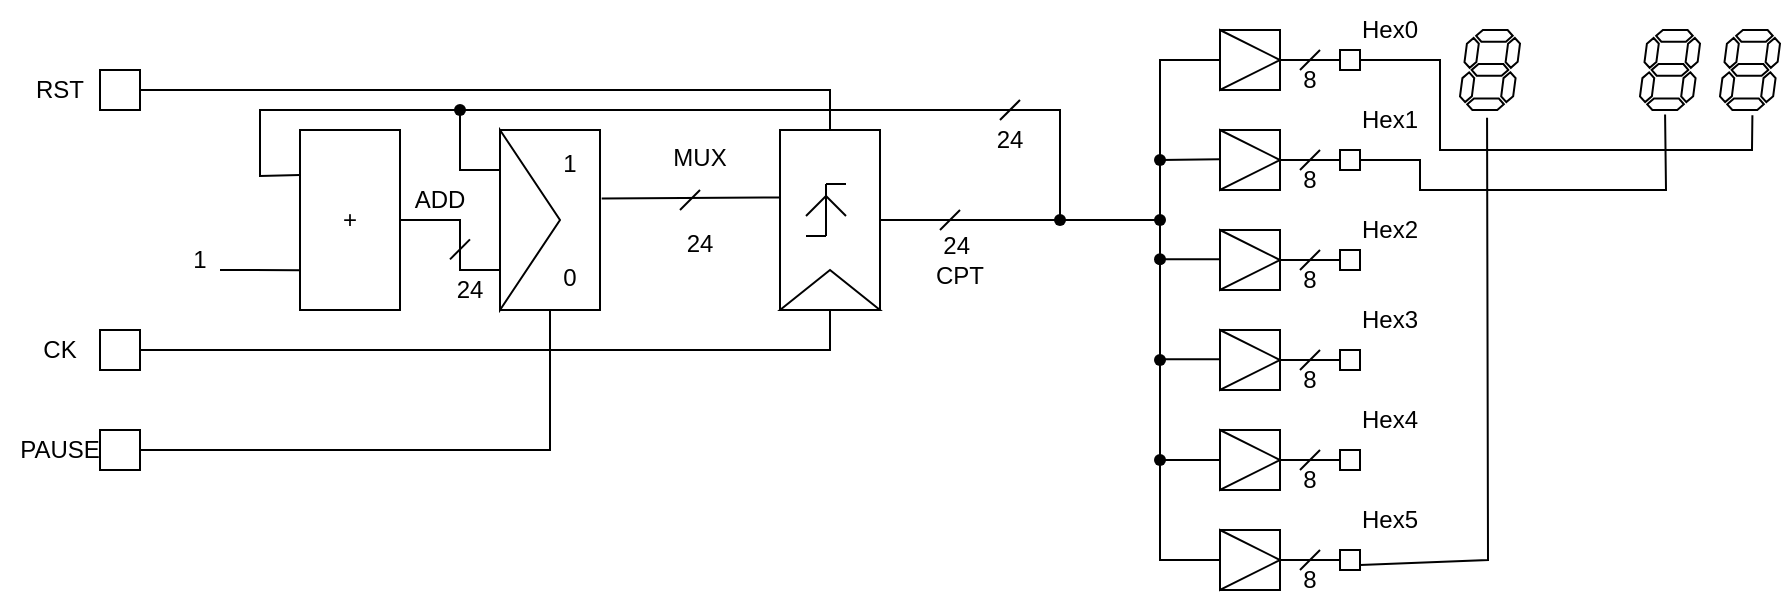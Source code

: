 <mxfile version="28.2.5">
  <diagram name="Page-1" id="fhGC_17fjJqWT-ERIkqv">
    <mxGraphModel dx="1421" dy="469" grid="1" gridSize="10" guides="1" tooltips="1" connect="1" arrows="1" fold="1" page="1" pageScale="1" pageWidth="827" pageHeight="1169" math="0" shadow="0">
      <root>
        <mxCell id="0" />
        <mxCell id="1" parent="0" />
        <mxCell id="gBi_saGejd_bIvLe54uf-1" value="+" style="rounded=0;whiteSpace=wrap;html=1;" vertex="1" parent="1">
          <mxGeometry x="80" y="90" width="50" height="90" as="geometry" />
        </mxCell>
        <mxCell id="gBi_saGejd_bIvLe54uf-3" value="" style="group;rotation=-90;" vertex="1" connectable="0" parent="1">
          <mxGeometry x="300" y="130" width="90" height="70" as="geometry" />
        </mxCell>
        <mxCell id="gBi_saGejd_bIvLe54uf-4" value="" style="rounded=0;whiteSpace=wrap;html=1;rotation=-90;" vertex="1" parent="gBi_saGejd_bIvLe54uf-3">
          <mxGeometry y="-20" width="90" height="50" as="geometry" />
        </mxCell>
        <mxCell id="gBi_saGejd_bIvLe54uf-5" value="" style="group;rotation=-90;" vertex="1" connectable="0" parent="gBi_saGejd_bIvLe54uf-3">
          <mxGeometry x="30" y="-10" width="26" height="20" as="geometry" />
        </mxCell>
        <mxCell id="gBi_saGejd_bIvLe54uf-6" value="" style="endArrow=none;html=1;rounded=0;" edge="1" parent="gBi_saGejd_bIvLe54uf-5">
          <mxGeometry width="50" height="50" relative="1" as="geometry">
            <mxPoint x="13" y="23" as="sourcePoint" />
            <mxPoint x="13" y="-3" as="targetPoint" />
          </mxGeometry>
        </mxCell>
        <mxCell id="gBi_saGejd_bIvLe54uf-7" value="" style="endArrow=none;html=1;rounded=0;" edge="1" parent="gBi_saGejd_bIvLe54uf-5">
          <mxGeometry width="50" height="50" relative="1" as="geometry">
            <mxPoint x="13" y="23" as="sourcePoint" />
            <mxPoint x="3" y="23" as="targetPoint" />
          </mxGeometry>
        </mxCell>
        <mxCell id="gBi_saGejd_bIvLe54uf-8" value="" style="endArrow=none;html=1;rounded=0;" edge="1" parent="gBi_saGejd_bIvLe54uf-5">
          <mxGeometry width="50" height="50" relative="1" as="geometry">
            <mxPoint x="23" y="-3" as="sourcePoint" />
            <mxPoint x="13" y="-3" as="targetPoint" />
          </mxGeometry>
        </mxCell>
        <mxCell id="gBi_saGejd_bIvLe54uf-9" value="" style="endArrow=none;html=1;rounded=0;" edge="1" parent="gBi_saGejd_bIvLe54uf-5">
          <mxGeometry width="50" height="50" relative="1" as="geometry">
            <mxPoint x="13" y="3" as="sourcePoint" />
            <mxPoint x="3" y="13" as="targetPoint" />
            <Array as="points">
              <mxPoint x="13" y="3" />
            </Array>
          </mxGeometry>
        </mxCell>
        <mxCell id="gBi_saGejd_bIvLe54uf-10" value="" style="endArrow=none;html=1;rounded=0;" edge="1" parent="gBi_saGejd_bIvLe54uf-5">
          <mxGeometry width="50" height="50" relative="1" as="geometry">
            <mxPoint x="13" y="3" as="sourcePoint" />
            <mxPoint x="23" y="13" as="targetPoint" />
          </mxGeometry>
        </mxCell>
        <mxCell id="gBi_saGejd_bIvLe54uf-11" value="" style="triangle;whiteSpace=wrap;html=1;rotation=-90;" vertex="1" parent="gBi_saGejd_bIvLe54uf-3">
          <mxGeometry x="35" y="15" width="20" height="50" as="geometry" />
        </mxCell>
        <mxCell id="gBi_saGejd_bIvLe54uf-14" value="" style="endArrow=none;html=1;rounded=0;entryX=0.004;entryY=0.779;entryDx=0;entryDy=0;entryPerimeter=0;" edge="1" parent="1" target="gBi_saGejd_bIvLe54uf-1">
          <mxGeometry width="50" height="50" relative="1" as="geometry">
            <mxPoint x="40" y="160" as="sourcePoint" />
            <mxPoint x="50" y="210" as="targetPoint" />
          </mxGeometry>
        </mxCell>
        <mxCell id="gBi_saGejd_bIvLe54uf-15" value="" style="verticalLabelPosition=bottom;shadow=0;dashed=0;align=center;html=1;verticalAlign=top;shape=mxgraph.electrical.opto_electronics.7_segment_display;pointerEvents=1;" vertex="1" parent="1">
          <mxGeometry x="660" y="40" width="30" height="40" as="geometry" />
        </mxCell>
        <mxCell id="gBi_saGejd_bIvLe54uf-16" value="" style="verticalLabelPosition=bottom;shadow=0;dashed=0;align=center;html=1;verticalAlign=top;shape=mxgraph.electrical.opto_electronics.7_segment_display;pointerEvents=1;" vertex="1" parent="1">
          <mxGeometry x="750" y="40" width="30" height="40" as="geometry" />
        </mxCell>
        <mxCell id="gBi_saGejd_bIvLe54uf-17" value="" style="verticalLabelPosition=bottom;shadow=0;dashed=0;align=center;html=1;verticalAlign=top;shape=mxgraph.electrical.opto_electronics.7_segment_display;pointerEvents=1;" vertex="1" parent="1">
          <mxGeometry x="790" y="40" width="30" height="40" as="geometry" />
        </mxCell>
        <mxCell id="gBi_saGejd_bIvLe54uf-18" value="1" style="text;html=1;align=center;verticalAlign=middle;whiteSpace=wrap;rounded=0;" vertex="1" parent="1">
          <mxGeometry x="20" y="140" width="20" height="30" as="geometry" />
        </mxCell>
        <mxCell id="gBi_saGejd_bIvLe54uf-19" value="" style="endArrow=none;html=1;rounded=0;entryX=0;entryY=0.5;entryDx=0;entryDy=0;exitX=1;exitY=0.5;exitDx=0;exitDy=0;" edge="1" parent="1" source="gBi_saGejd_bIvLe54uf-20" target="gBi_saGejd_bIvLe54uf-11">
          <mxGeometry width="50" height="50" relative="1" as="geometry">
            <mxPoint x="100" y="200" as="sourcePoint" />
            <mxPoint x="150" y="240" as="targetPoint" />
            <Array as="points">
              <mxPoint x="210" y="200" />
              <mxPoint x="345" y="200" />
            </Array>
          </mxGeometry>
        </mxCell>
        <mxCell id="gBi_saGejd_bIvLe54uf-20" value="" style="rounded=0;whiteSpace=wrap;html=1;" vertex="1" parent="1">
          <mxGeometry x="-20" y="190" width="20" height="20" as="geometry" />
        </mxCell>
        <mxCell id="gBi_saGejd_bIvLe54uf-21" value="" style="rounded=0;whiteSpace=wrap;html=1;" vertex="1" parent="1">
          <mxGeometry x="-20" y="60" width="20" height="20" as="geometry" />
        </mxCell>
        <mxCell id="gBi_saGejd_bIvLe54uf-22" value="" style="endArrow=none;html=1;rounded=0;entryX=1;entryY=0.5;entryDx=0;entryDy=0;exitX=1;exitY=0.5;exitDx=0;exitDy=0;" edge="1" parent="1" source="gBi_saGejd_bIvLe54uf-21" target="gBi_saGejd_bIvLe54uf-4">
          <mxGeometry width="50" height="50" relative="1" as="geometry">
            <mxPoint x="210" y="340" as="sourcePoint" />
            <mxPoint x="260" y="290" as="targetPoint" />
            <Array as="points">
              <mxPoint x="345" y="70" />
            </Array>
          </mxGeometry>
        </mxCell>
        <mxCell id="gBi_saGejd_bIvLe54uf-24" value="" style="endArrow=none;html=1;rounded=0;" edge="1" parent="1">
          <mxGeometry width="50" height="50" relative="1" as="geometry">
            <mxPoint x="155" y="154.67" as="sourcePoint" />
            <mxPoint x="165" y="144.67" as="targetPoint" />
          </mxGeometry>
        </mxCell>
        <mxCell id="gBi_saGejd_bIvLe54uf-26" value="" style="endArrow=none;html=1;rounded=0;exitX=0.5;exitY=1;exitDx=0;exitDy=0;" edge="1" parent="1" source="gBi_saGejd_bIvLe54uf-4" target="gBi_saGejd_bIvLe54uf-48">
          <mxGeometry width="50" height="50" relative="1" as="geometry">
            <mxPoint x="570" y="240" as="sourcePoint" />
            <mxPoint x="510" y="135" as="targetPoint" />
          </mxGeometry>
        </mxCell>
        <mxCell id="gBi_saGejd_bIvLe54uf-29" value="" style="endArrow=none;html=1;rounded=0;" edge="1" parent="1">
          <mxGeometry width="50" height="50" relative="1" as="geometry">
            <mxPoint x="400" y="140" as="sourcePoint" />
            <mxPoint x="410" y="130" as="targetPoint" />
          </mxGeometry>
        </mxCell>
        <mxCell id="gBi_saGejd_bIvLe54uf-31" value="24&amp;nbsp;&lt;div&gt;CPT&lt;/div&gt;" style="text;html=1;align=center;verticalAlign=middle;whiteSpace=wrap;rounded=0;" vertex="1" parent="1">
          <mxGeometry x="380" y="140" width="60" height="30" as="geometry" />
        </mxCell>
        <mxCell id="gBi_saGejd_bIvLe54uf-32" value="" style="rounded=0;whiteSpace=wrap;html=1;" vertex="1" parent="1">
          <mxGeometry x="540" y="40" width="30" height="30" as="geometry" />
        </mxCell>
        <mxCell id="gBi_saGejd_bIvLe54uf-33" value="" style="triangle;whiteSpace=wrap;html=1;" vertex="1" parent="1">
          <mxGeometry x="540" y="40" width="30" height="30" as="geometry" />
        </mxCell>
        <mxCell id="gBi_saGejd_bIvLe54uf-44" value="" style="endArrow=none;html=1;rounded=0;entryX=0;entryY=0.5;entryDx=0;entryDy=0;exitX=0;exitY=0.5;exitDx=0;exitDy=0;" edge="1" parent="1" target="gBi_saGejd_bIvLe54uf-33">
          <mxGeometry width="50" height="50" relative="1" as="geometry">
            <mxPoint x="540" y="305" as="sourcePoint" />
            <mxPoint x="450" y="250" as="targetPoint" />
            <Array as="points">
              <mxPoint x="510" y="305" />
              <mxPoint x="510" y="55" />
            </Array>
          </mxGeometry>
        </mxCell>
        <mxCell id="gBi_saGejd_bIvLe54uf-48" value="" style="shape=waypoint;sketch=0;fillStyle=solid;size=6;pointerEvents=1;points=[];fillColor=none;resizable=0;rotatable=0;perimeter=centerPerimeter;snapToPoint=1;" vertex="1" parent="1">
          <mxGeometry x="500" y="125" width="20" height="20" as="geometry" />
        </mxCell>
        <mxCell id="gBi_saGejd_bIvLe54uf-50" value="" style="endArrow=none;html=1;rounded=0;entryX=1;entryY=0.5;entryDx=0;entryDy=0;" edge="1" parent="1" source="gBi_saGejd_bIvLe54uf-51" target="gBi_saGejd_bIvLe54uf-33">
          <mxGeometry width="50" height="50" relative="1" as="geometry">
            <mxPoint x="590" y="55" as="sourcePoint" />
            <mxPoint x="690" y="230" as="targetPoint" />
          </mxGeometry>
        </mxCell>
        <mxCell id="gBi_saGejd_bIvLe54uf-53" value="" style="endArrow=none;html=1;rounded=0;entryX=1;entryY=0.5;entryDx=0;entryDy=0;" edge="1" parent="1" target="gBi_saGejd_bIvLe54uf-51">
          <mxGeometry width="50" height="50" relative="1" as="geometry">
            <mxPoint x="590" y="55" as="sourcePoint" />
            <mxPoint x="570" y="55" as="targetPoint" />
          </mxGeometry>
        </mxCell>
        <mxCell id="gBi_saGejd_bIvLe54uf-51" value="" style="rounded=0;whiteSpace=wrap;html=1;" vertex="1" parent="1">
          <mxGeometry x="600" y="50" width="10" height="10" as="geometry" />
        </mxCell>
        <mxCell id="gBi_saGejd_bIvLe54uf-54" value="" style="endArrow=none;html=1;rounded=0;" edge="1" parent="1">
          <mxGeometry width="50" height="50" relative="1" as="geometry">
            <mxPoint x="580" y="60" as="sourcePoint" />
            <mxPoint x="590" y="50" as="targetPoint" />
          </mxGeometry>
        </mxCell>
        <mxCell id="gBi_saGejd_bIvLe54uf-55" value="8" style="text;html=1;align=center;verticalAlign=middle;whiteSpace=wrap;rounded=0;" vertex="1" parent="1">
          <mxGeometry x="580" y="60" width="10" height="10" as="geometry" />
        </mxCell>
        <mxCell id="gBi_saGejd_bIvLe54uf-56" value="" style="rounded=0;whiteSpace=wrap;html=1;" vertex="1" parent="1">
          <mxGeometry x="540" y="90" width="30" height="30" as="geometry" />
        </mxCell>
        <mxCell id="gBi_saGejd_bIvLe54uf-57" value="" style="triangle;whiteSpace=wrap;html=1;" vertex="1" parent="1">
          <mxGeometry x="540" y="90" width="30" height="30" as="geometry" />
        </mxCell>
        <mxCell id="gBi_saGejd_bIvLe54uf-58" value="" style="endArrow=none;html=1;rounded=0;entryX=1;entryY=0.5;entryDx=0;entryDy=0;" edge="1" parent="1" source="gBi_saGejd_bIvLe54uf-60" target="gBi_saGejd_bIvLe54uf-57">
          <mxGeometry width="50" height="50" relative="1" as="geometry">
            <mxPoint x="590" y="105" as="sourcePoint" />
            <mxPoint x="690" y="280" as="targetPoint" />
          </mxGeometry>
        </mxCell>
        <mxCell id="gBi_saGejd_bIvLe54uf-59" value="" style="endArrow=none;html=1;rounded=0;entryX=1;entryY=0.5;entryDx=0;entryDy=0;" edge="1" parent="1" target="gBi_saGejd_bIvLe54uf-60">
          <mxGeometry width="50" height="50" relative="1" as="geometry">
            <mxPoint x="590" y="105" as="sourcePoint" />
            <mxPoint x="570" y="105" as="targetPoint" />
          </mxGeometry>
        </mxCell>
        <mxCell id="gBi_saGejd_bIvLe54uf-60" value="" style="rounded=0;whiteSpace=wrap;html=1;" vertex="1" parent="1">
          <mxGeometry x="600" y="100" width="10" height="10" as="geometry" />
        </mxCell>
        <mxCell id="gBi_saGejd_bIvLe54uf-61" value="" style="endArrow=none;html=1;rounded=0;" edge="1" parent="1">
          <mxGeometry width="50" height="50" relative="1" as="geometry">
            <mxPoint x="580" y="110" as="sourcePoint" />
            <mxPoint x="590" y="100" as="targetPoint" />
          </mxGeometry>
        </mxCell>
        <mxCell id="gBi_saGejd_bIvLe54uf-62" value="8" style="text;html=1;align=center;verticalAlign=middle;whiteSpace=wrap;rounded=0;" vertex="1" parent="1">
          <mxGeometry x="580" y="110" width="10" height="10" as="geometry" />
        </mxCell>
        <mxCell id="gBi_saGejd_bIvLe54uf-63" value="" style="rounded=0;whiteSpace=wrap;html=1;" vertex="1" parent="1">
          <mxGeometry x="540" y="140" width="30" height="30" as="geometry" />
        </mxCell>
        <mxCell id="gBi_saGejd_bIvLe54uf-64" value="" style="triangle;whiteSpace=wrap;html=1;" vertex="1" parent="1">
          <mxGeometry x="540" y="140" width="30" height="30" as="geometry" />
        </mxCell>
        <mxCell id="gBi_saGejd_bIvLe54uf-65" value="" style="endArrow=none;html=1;rounded=0;entryX=1;entryY=0.5;entryDx=0;entryDy=0;" edge="1" parent="1" source="gBi_saGejd_bIvLe54uf-67" target="gBi_saGejd_bIvLe54uf-64">
          <mxGeometry width="50" height="50" relative="1" as="geometry">
            <mxPoint x="590" y="155" as="sourcePoint" />
            <mxPoint x="690" y="330" as="targetPoint" />
          </mxGeometry>
        </mxCell>
        <mxCell id="gBi_saGejd_bIvLe54uf-66" value="" style="endArrow=none;html=1;rounded=0;entryX=1;entryY=0.5;entryDx=0;entryDy=0;" edge="1" parent="1" target="gBi_saGejd_bIvLe54uf-67">
          <mxGeometry width="50" height="50" relative="1" as="geometry">
            <mxPoint x="590" y="155" as="sourcePoint" />
            <mxPoint x="570" y="155" as="targetPoint" />
          </mxGeometry>
        </mxCell>
        <mxCell id="gBi_saGejd_bIvLe54uf-67" value="" style="rounded=0;whiteSpace=wrap;html=1;" vertex="1" parent="1">
          <mxGeometry x="600" y="150" width="10" height="10" as="geometry" />
        </mxCell>
        <mxCell id="gBi_saGejd_bIvLe54uf-68" value="" style="endArrow=none;html=1;rounded=0;" edge="1" parent="1">
          <mxGeometry width="50" height="50" relative="1" as="geometry">
            <mxPoint x="580" y="160" as="sourcePoint" />
            <mxPoint x="590" y="150" as="targetPoint" />
          </mxGeometry>
        </mxCell>
        <mxCell id="gBi_saGejd_bIvLe54uf-69" value="8" style="text;html=1;align=center;verticalAlign=middle;whiteSpace=wrap;rounded=0;" vertex="1" parent="1">
          <mxGeometry x="580" y="160" width="10" height="10" as="geometry" />
        </mxCell>
        <mxCell id="gBi_saGejd_bIvLe54uf-71" value="" style="rounded=0;whiteSpace=wrap;html=1;" vertex="1" parent="1">
          <mxGeometry x="540" y="190" width="30" height="30" as="geometry" />
        </mxCell>
        <mxCell id="gBi_saGejd_bIvLe54uf-72" value="" style="triangle;whiteSpace=wrap;html=1;" vertex="1" parent="1">
          <mxGeometry x="540" y="190" width="30" height="30" as="geometry" />
        </mxCell>
        <mxCell id="gBi_saGejd_bIvLe54uf-73" value="" style="endArrow=none;html=1;rounded=0;entryX=1;entryY=0.5;entryDx=0;entryDy=0;" edge="1" parent="1" source="gBi_saGejd_bIvLe54uf-75" target="gBi_saGejd_bIvLe54uf-72">
          <mxGeometry width="50" height="50" relative="1" as="geometry">
            <mxPoint x="590" y="205" as="sourcePoint" />
            <mxPoint x="690" y="380" as="targetPoint" />
          </mxGeometry>
        </mxCell>
        <mxCell id="gBi_saGejd_bIvLe54uf-74" value="" style="endArrow=none;html=1;rounded=0;entryX=1;entryY=0.5;entryDx=0;entryDy=0;" edge="1" parent="1" target="gBi_saGejd_bIvLe54uf-75">
          <mxGeometry width="50" height="50" relative="1" as="geometry">
            <mxPoint x="590" y="205" as="sourcePoint" />
            <mxPoint x="570" y="205" as="targetPoint" />
          </mxGeometry>
        </mxCell>
        <mxCell id="gBi_saGejd_bIvLe54uf-75" value="" style="rounded=0;whiteSpace=wrap;html=1;" vertex="1" parent="1">
          <mxGeometry x="600" y="200" width="10" height="10" as="geometry" />
        </mxCell>
        <mxCell id="gBi_saGejd_bIvLe54uf-76" value="" style="endArrow=none;html=1;rounded=0;" edge="1" parent="1">
          <mxGeometry width="50" height="50" relative="1" as="geometry">
            <mxPoint x="580" y="210" as="sourcePoint" />
            <mxPoint x="590" y="200" as="targetPoint" />
          </mxGeometry>
        </mxCell>
        <mxCell id="gBi_saGejd_bIvLe54uf-77" value="8" style="text;html=1;align=center;verticalAlign=middle;whiteSpace=wrap;rounded=0;" vertex="1" parent="1">
          <mxGeometry x="580" y="210" width="10" height="10" as="geometry" />
        </mxCell>
        <mxCell id="gBi_saGejd_bIvLe54uf-78" value="" style="rounded=0;whiteSpace=wrap;html=1;" vertex="1" parent="1">
          <mxGeometry x="540" y="240" width="30" height="30" as="geometry" />
        </mxCell>
        <mxCell id="gBi_saGejd_bIvLe54uf-79" value="" style="triangle;whiteSpace=wrap;html=1;" vertex="1" parent="1">
          <mxGeometry x="540" y="240" width="30" height="30" as="geometry" />
        </mxCell>
        <mxCell id="gBi_saGejd_bIvLe54uf-80" value="" style="endArrow=none;html=1;rounded=0;entryX=1;entryY=0.5;entryDx=0;entryDy=0;" edge="1" parent="1" source="gBi_saGejd_bIvLe54uf-82" target="gBi_saGejd_bIvLe54uf-79">
          <mxGeometry width="50" height="50" relative="1" as="geometry">
            <mxPoint x="590" y="255" as="sourcePoint" />
            <mxPoint x="690" y="430" as="targetPoint" />
          </mxGeometry>
        </mxCell>
        <mxCell id="gBi_saGejd_bIvLe54uf-81" value="" style="endArrow=none;html=1;rounded=0;entryX=1;entryY=0.5;entryDx=0;entryDy=0;" edge="1" parent="1" target="gBi_saGejd_bIvLe54uf-82">
          <mxGeometry width="50" height="50" relative="1" as="geometry">
            <mxPoint x="590" y="255" as="sourcePoint" />
            <mxPoint x="570" y="255" as="targetPoint" />
          </mxGeometry>
        </mxCell>
        <mxCell id="gBi_saGejd_bIvLe54uf-82" value="" style="rounded=0;whiteSpace=wrap;html=1;" vertex="1" parent="1">
          <mxGeometry x="600" y="250" width="10" height="10" as="geometry" />
        </mxCell>
        <mxCell id="gBi_saGejd_bIvLe54uf-83" value="" style="endArrow=none;html=1;rounded=0;" edge="1" parent="1">
          <mxGeometry width="50" height="50" relative="1" as="geometry">
            <mxPoint x="580" y="260" as="sourcePoint" />
            <mxPoint x="590" y="250" as="targetPoint" />
          </mxGeometry>
        </mxCell>
        <mxCell id="gBi_saGejd_bIvLe54uf-84" value="8" style="text;html=1;align=center;verticalAlign=middle;whiteSpace=wrap;rounded=0;" vertex="1" parent="1">
          <mxGeometry x="580" y="260" width="10" height="10" as="geometry" />
        </mxCell>
        <mxCell id="gBi_saGejd_bIvLe54uf-85" value="" style="rounded=0;whiteSpace=wrap;html=1;" vertex="1" parent="1">
          <mxGeometry x="540" y="290" width="30" height="30" as="geometry" />
        </mxCell>
        <mxCell id="gBi_saGejd_bIvLe54uf-86" value="" style="triangle;whiteSpace=wrap;html=1;" vertex="1" parent="1">
          <mxGeometry x="540" y="290" width="30" height="30" as="geometry" />
        </mxCell>
        <mxCell id="gBi_saGejd_bIvLe54uf-87" value="" style="endArrow=none;html=1;rounded=0;entryX=1;entryY=0.5;entryDx=0;entryDy=0;" edge="1" parent="1" source="gBi_saGejd_bIvLe54uf-89" target="gBi_saGejd_bIvLe54uf-86">
          <mxGeometry width="50" height="50" relative="1" as="geometry">
            <mxPoint x="590" y="305" as="sourcePoint" />
            <mxPoint x="690" y="480" as="targetPoint" />
          </mxGeometry>
        </mxCell>
        <mxCell id="gBi_saGejd_bIvLe54uf-88" value="" style="endArrow=none;html=1;rounded=0;entryX=1;entryY=0.5;entryDx=0;entryDy=0;" edge="1" parent="1" target="gBi_saGejd_bIvLe54uf-89">
          <mxGeometry width="50" height="50" relative="1" as="geometry">
            <mxPoint x="590" y="305" as="sourcePoint" />
            <mxPoint x="570" y="305" as="targetPoint" />
          </mxGeometry>
        </mxCell>
        <mxCell id="gBi_saGejd_bIvLe54uf-89" value="" style="rounded=0;whiteSpace=wrap;html=1;" vertex="1" parent="1">
          <mxGeometry x="600" y="300" width="10" height="10" as="geometry" />
        </mxCell>
        <mxCell id="gBi_saGejd_bIvLe54uf-90" value="" style="endArrow=none;html=1;rounded=0;" edge="1" parent="1">
          <mxGeometry width="50" height="50" relative="1" as="geometry">
            <mxPoint x="580" y="310" as="sourcePoint" />
            <mxPoint x="590" y="300" as="targetPoint" />
          </mxGeometry>
        </mxCell>
        <mxCell id="gBi_saGejd_bIvLe54uf-91" value="8" style="text;html=1;align=center;verticalAlign=middle;whiteSpace=wrap;rounded=0;" vertex="1" parent="1">
          <mxGeometry x="580" y="310" width="10" height="10" as="geometry" />
        </mxCell>
        <mxCell id="gBi_saGejd_bIvLe54uf-92" value="" style="endArrow=none;html=1;rounded=0;entryX=0;entryY=0.5;entryDx=0;entryDy=0;" edge="1" parent="1" target="gBi_saGejd_bIvLe54uf-79">
          <mxGeometry width="50" height="50" relative="1" as="geometry">
            <mxPoint x="510" y="255" as="sourcePoint" />
            <mxPoint x="460" y="300" as="targetPoint" />
          </mxGeometry>
        </mxCell>
        <mxCell id="gBi_saGejd_bIvLe54uf-93" value="" style="endArrow=none;html=1;rounded=0;entryX=0;entryY=0.5;entryDx=0;entryDy=0;" edge="1" parent="1">
          <mxGeometry width="50" height="50" relative="1" as="geometry">
            <mxPoint x="510" y="204.67" as="sourcePoint" />
            <mxPoint x="540" y="204.67" as="targetPoint" />
          </mxGeometry>
        </mxCell>
        <mxCell id="gBi_saGejd_bIvLe54uf-94" value="" style="endArrow=none;html=1;rounded=0;entryX=0;entryY=0.5;entryDx=0;entryDy=0;" edge="1" parent="1" source="gBi_saGejd_bIvLe54uf-97">
          <mxGeometry width="50" height="50" relative="1" as="geometry">
            <mxPoint x="510" y="154.67" as="sourcePoint" />
            <mxPoint x="540" y="154.67" as="targetPoint" />
          </mxGeometry>
        </mxCell>
        <mxCell id="gBi_saGejd_bIvLe54uf-95" value="" style="endArrow=none;html=1;rounded=0;entryX=0;entryY=0.5;entryDx=0;entryDy=0;" edge="1" parent="1" source="gBi_saGejd_bIvLe54uf-100">
          <mxGeometry width="50" height="50" relative="1" as="geometry">
            <mxPoint x="510" y="104.67" as="sourcePoint" />
            <mxPoint x="540" y="104.67" as="targetPoint" />
          </mxGeometry>
        </mxCell>
        <mxCell id="gBi_saGejd_bIvLe54uf-97" value="" style="shape=waypoint;sketch=0;fillStyle=solid;size=6;pointerEvents=1;points=[];fillColor=none;resizable=0;rotatable=0;perimeter=centerPerimeter;snapToPoint=1;" vertex="1" parent="1">
          <mxGeometry x="500" y="144.67" width="20" height="20" as="geometry" />
        </mxCell>
        <mxCell id="gBi_saGejd_bIvLe54uf-98" value="" style="shape=waypoint;sketch=0;fillStyle=solid;size=6;pointerEvents=1;points=[];fillColor=none;resizable=0;rotatable=0;perimeter=centerPerimeter;snapToPoint=1;" vertex="1" parent="1">
          <mxGeometry x="500" y="195" width="20" height="20" as="geometry" />
        </mxCell>
        <mxCell id="gBi_saGejd_bIvLe54uf-99" value="" style="shape=waypoint;sketch=0;fillStyle=solid;size=6;pointerEvents=1;points=[];fillColor=none;resizable=0;rotatable=0;perimeter=centerPerimeter;snapToPoint=1;" vertex="1" parent="1">
          <mxGeometry x="500" y="245" width="20" height="20" as="geometry" />
        </mxCell>
        <mxCell id="gBi_saGejd_bIvLe54uf-103" value="CK" style="text;html=1;align=center;verticalAlign=middle;whiteSpace=wrap;rounded=0;" vertex="1" parent="1">
          <mxGeometry x="-70" y="185" width="60" height="30" as="geometry" />
        </mxCell>
        <mxCell id="gBi_saGejd_bIvLe54uf-104" value="RST" style="text;html=1;align=center;verticalAlign=middle;whiteSpace=wrap;rounded=0;" vertex="1" parent="1">
          <mxGeometry x="-70" y="55" width="60" height="30" as="geometry" />
        </mxCell>
        <mxCell id="gBi_saGejd_bIvLe54uf-106" value="Hex0" style="text;html=1;align=center;verticalAlign=middle;whiteSpace=wrap;rounded=0;" vertex="1" parent="1">
          <mxGeometry x="610" y="25" width="30" height="30" as="geometry" />
        </mxCell>
        <mxCell id="gBi_saGejd_bIvLe54uf-107" value="Hex1" style="text;html=1;align=center;verticalAlign=middle;whiteSpace=wrap;rounded=0;" vertex="1" parent="1">
          <mxGeometry x="610" y="70" width="30" height="30" as="geometry" />
        </mxCell>
        <mxCell id="gBi_saGejd_bIvLe54uf-108" value="Hex2" style="text;html=1;align=center;verticalAlign=middle;whiteSpace=wrap;rounded=0;" vertex="1" parent="1">
          <mxGeometry x="610" y="125" width="30" height="30" as="geometry" />
        </mxCell>
        <mxCell id="gBi_saGejd_bIvLe54uf-109" value="Hex3" style="text;html=1;align=center;verticalAlign=middle;whiteSpace=wrap;rounded=0;" vertex="1" parent="1">
          <mxGeometry x="610" y="170" width="30" height="30" as="geometry" />
        </mxCell>
        <mxCell id="gBi_saGejd_bIvLe54uf-110" value="Hex4" style="text;html=1;align=center;verticalAlign=middle;whiteSpace=wrap;rounded=0;" vertex="1" parent="1">
          <mxGeometry x="610" y="220" width="30" height="30" as="geometry" />
        </mxCell>
        <mxCell id="gBi_saGejd_bIvLe54uf-111" value="Hex5" style="text;html=1;align=center;verticalAlign=middle;whiteSpace=wrap;rounded=0;" vertex="1" parent="1">
          <mxGeometry x="610" y="270" width="30" height="30" as="geometry" />
        </mxCell>
        <mxCell id="gBi_saGejd_bIvLe54uf-112" value="" style="endArrow=none;html=1;rounded=0;exitX=1;exitY=0.75;exitDx=0;exitDy=0;entryX=0.451;entryY=1.098;entryDx=0;entryDy=0;entryPerimeter=0;" edge="1" parent="1" source="gBi_saGejd_bIvLe54uf-89" target="gBi_saGejd_bIvLe54uf-15">
          <mxGeometry width="50" height="50" relative="1" as="geometry">
            <mxPoint x="720" y="330" as="sourcePoint" />
            <mxPoint x="770" y="280" as="targetPoint" />
            <Array as="points">
              <mxPoint x="674" y="305" />
            </Array>
          </mxGeometry>
        </mxCell>
        <mxCell id="gBi_saGejd_bIvLe54uf-113" value="" style="endArrow=none;html=1;rounded=0;exitX=1;exitY=0.5;exitDx=0;exitDy=0;entryX=0.54;entryY=1.065;entryDx=0;entryDy=0;entryPerimeter=0;" edge="1" parent="1" source="gBi_saGejd_bIvLe54uf-51" target="gBi_saGejd_bIvLe54uf-17">
          <mxGeometry width="50" height="50" relative="1" as="geometry">
            <mxPoint x="710" y="170" as="sourcePoint" />
            <mxPoint x="800" y="100" as="targetPoint" />
            <Array as="points">
              <mxPoint x="650" y="55" />
              <mxPoint x="650" y="100" />
              <mxPoint x="806" y="100" />
            </Array>
          </mxGeometry>
        </mxCell>
        <mxCell id="gBi_saGejd_bIvLe54uf-114" value="" style="endArrow=none;html=1;rounded=0;exitX=1;exitY=0.5;exitDx=0;exitDy=0;entryX=0.418;entryY=1.056;entryDx=0;entryDy=0;entryPerimeter=0;" edge="1" parent="1" source="gBi_saGejd_bIvLe54uf-60" target="gBi_saGejd_bIvLe54uf-16">
          <mxGeometry width="50" height="50" relative="1" as="geometry">
            <mxPoint x="770" y="170" as="sourcePoint" />
            <mxPoint x="820" y="120" as="targetPoint" />
            <Array as="points">
              <mxPoint x="640" y="105" />
              <mxPoint x="640" y="120" />
              <mxPoint x="763" y="120" />
            </Array>
          </mxGeometry>
        </mxCell>
        <mxCell id="gBi_saGejd_bIvLe54uf-115" value="" style="rounded=0;whiteSpace=wrap;html=1;strokeColor=#000000;" vertex="1" parent="1">
          <mxGeometry x="-20" y="240" width="20" height="20" as="geometry" />
        </mxCell>
        <mxCell id="gBi_saGejd_bIvLe54uf-116" value="PAUSE" style="text;html=1;align=center;verticalAlign=middle;whiteSpace=wrap;rounded=0;fontColor=#000000;" vertex="1" parent="1">
          <mxGeometry x="-70" y="235" width="60" height="30" as="geometry" />
        </mxCell>
        <mxCell id="gBi_saGejd_bIvLe54uf-120" value="" style="group" vertex="1" connectable="0" parent="1">
          <mxGeometry x="180" y="90" width="50" height="90" as="geometry" />
        </mxCell>
        <mxCell id="gBi_saGejd_bIvLe54uf-118" value="" style="rounded=0;whiteSpace=wrap;html=1;" vertex="1" parent="gBi_saGejd_bIvLe54uf-120">
          <mxGeometry width="50" height="90" as="geometry" />
        </mxCell>
        <mxCell id="gBi_saGejd_bIvLe54uf-119" value="" style="triangle;whiteSpace=wrap;html=1;" vertex="1" parent="gBi_saGejd_bIvLe54uf-120">
          <mxGeometry width="30" height="90" as="geometry" />
        </mxCell>
        <mxCell id="gBi_saGejd_bIvLe54uf-121" value="1&lt;div&gt;&lt;br&gt;&lt;/div&gt;&lt;div&gt;&lt;br&gt;&lt;/div&gt;&lt;div&gt;&lt;br&gt;&lt;/div&gt;&lt;div&gt;0&lt;/div&gt;" style="text;html=1;align=center;verticalAlign=middle;whiteSpace=wrap;rounded=0;" vertex="1" parent="gBi_saGejd_bIvLe54uf-120">
          <mxGeometry x="30" y="30" width="10" height="30" as="geometry" />
        </mxCell>
        <mxCell id="gBi_saGejd_bIvLe54uf-122" value="" style="endArrow=none;html=1;rounded=0;exitX=1;exitY=0.5;exitDx=0;exitDy=0;entryX=0.5;entryY=1;entryDx=0;entryDy=0;" edge="1" parent="1" source="gBi_saGejd_bIvLe54uf-115" target="gBi_saGejd_bIvLe54uf-118">
          <mxGeometry width="50" height="50" relative="1" as="geometry">
            <mxPoint x="150" y="290" as="sourcePoint" />
            <mxPoint x="200" y="240" as="targetPoint" />
            <Array as="points">
              <mxPoint x="205" y="250" />
            </Array>
          </mxGeometry>
        </mxCell>
        <mxCell id="gBi_saGejd_bIvLe54uf-123" value="" style="endArrow=none;html=1;rounded=0;exitDx=0;exitDy=0;" edge="1" parent="1" source="gBi_saGejd_bIvLe54uf-127">
          <mxGeometry width="50" height="50" relative="1" as="geometry">
            <mxPoint x="220" y="340" as="sourcePoint" />
            <mxPoint x="460" y="135" as="targetPoint" />
            <Array as="points" />
          </mxGeometry>
        </mxCell>
        <mxCell id="gBi_saGejd_bIvLe54uf-124" value="" style="endArrow=none;html=1;rounded=0;" edge="1" parent="1" source="gBi_saGejd_bIvLe54uf-125">
          <mxGeometry width="50" height="50" relative="1" as="geometry">
            <mxPoint x="160" y="80" as="sourcePoint" />
            <mxPoint x="180" y="110" as="targetPoint" />
            <Array as="points">
              <mxPoint x="160" y="110" />
            </Array>
          </mxGeometry>
        </mxCell>
        <mxCell id="gBi_saGejd_bIvLe54uf-125" value="" style="shape=waypoint;sketch=0;fillStyle=solid;size=6;pointerEvents=1;points=[];fillColor=none;resizable=0;rotatable=0;perimeter=centerPerimeter;snapToPoint=1;" vertex="1" parent="1">
          <mxGeometry x="150" y="70" width="20" height="20" as="geometry" />
        </mxCell>
        <mxCell id="gBi_saGejd_bIvLe54uf-126" value="" style="endArrow=none;html=1;rounded=0;exitX=0;exitY=0.25;exitDx=0;exitDy=0;" edge="1" parent="1" source="gBi_saGejd_bIvLe54uf-1" target="gBi_saGejd_bIvLe54uf-127">
          <mxGeometry width="50" height="50" relative="1" as="geometry">
            <mxPoint x="80" y="113" as="sourcePoint" />
            <mxPoint x="460" y="135" as="targetPoint" />
            <Array as="points">
              <mxPoint x="60" y="113" />
              <mxPoint x="60" y="80" />
              <mxPoint x="270" y="80" />
              <mxPoint x="460" y="80" />
            </Array>
          </mxGeometry>
        </mxCell>
        <mxCell id="gBi_saGejd_bIvLe54uf-127" value="" style="shape=waypoint;sketch=0;fillStyle=solid;size=6;pointerEvents=1;points=[];fillColor=none;resizable=0;rotatable=0;perimeter=centerPerimeter;snapToPoint=1;" vertex="1" parent="1">
          <mxGeometry x="450" y="125" width="20" height="20" as="geometry" />
        </mxCell>
        <mxCell id="gBi_saGejd_bIvLe54uf-128" value="" style="endArrow=none;html=1;rounded=0;exitX=1;exitY=0.5;exitDx=0;exitDy=0;" edge="1" parent="1" source="gBi_saGejd_bIvLe54uf-1">
          <mxGeometry width="50" height="50" relative="1" as="geometry">
            <mxPoint x="260" y="390" as="sourcePoint" />
            <mxPoint x="180" y="160" as="targetPoint" />
            <Array as="points">
              <mxPoint x="160" y="135" />
              <mxPoint x="160" y="160" />
            </Array>
          </mxGeometry>
        </mxCell>
        <mxCell id="gBi_saGejd_bIvLe54uf-129" value="ADD" style="text;html=1;align=center;verticalAlign=middle;whiteSpace=wrap;rounded=0;" vertex="1" parent="1">
          <mxGeometry x="140" y="120" width="20" height="10" as="geometry" />
        </mxCell>
        <mxCell id="gBi_saGejd_bIvLe54uf-132" value="24" style="text;html=1;align=center;verticalAlign=middle;whiteSpace=wrap;rounded=0;" vertex="1" parent="1">
          <mxGeometry x="160" y="155" width="10" height="30" as="geometry" />
        </mxCell>
        <mxCell id="gBi_saGejd_bIvLe54uf-133" value="" style="endArrow=none;html=1;rounded=0;entryX=0.625;entryY=0.003;entryDx=0;entryDy=0;entryPerimeter=0;exitX=1.017;exitY=0.381;exitDx=0;exitDy=0;exitPerimeter=0;" edge="1" parent="1" source="gBi_saGejd_bIvLe54uf-118" target="gBi_saGejd_bIvLe54uf-4">
          <mxGeometry width="50" height="50" relative="1" as="geometry">
            <mxPoint x="260" y="200" as="sourcePoint" />
            <mxPoint x="310" y="150" as="targetPoint" />
          </mxGeometry>
        </mxCell>
        <mxCell id="gBi_saGejd_bIvLe54uf-134" value="" style="endArrow=none;html=1;rounded=0;" edge="1" parent="1">
          <mxGeometry width="50" height="50" relative="1" as="geometry">
            <mxPoint x="270" y="130" as="sourcePoint" />
            <mxPoint x="280" y="120" as="targetPoint" />
          </mxGeometry>
        </mxCell>
        <mxCell id="gBi_saGejd_bIvLe54uf-135" value="MUX&lt;div&gt;&lt;br&gt;&lt;/div&gt;&lt;div&gt;&lt;br&gt;&lt;/div&gt;&lt;div&gt;24&lt;/div&gt;" style="text;html=1;align=center;verticalAlign=middle;whiteSpace=wrap;rounded=0;" vertex="1" parent="1">
          <mxGeometry x="250" y="110" width="60" height="30" as="geometry" />
        </mxCell>
        <mxCell id="gBi_saGejd_bIvLe54uf-136" value="" style="endArrow=none;html=1;rounded=0;" edge="1" parent="1">
          <mxGeometry width="50" height="50" relative="1" as="geometry">
            <mxPoint x="430" y="85" as="sourcePoint" />
            <mxPoint x="440" y="75" as="targetPoint" />
          </mxGeometry>
        </mxCell>
        <mxCell id="gBi_saGejd_bIvLe54uf-137" value="" style="endArrow=none;html=1;rounded=0;entryDx=0;entryDy=0;" edge="1" parent="1" target="gBi_saGejd_bIvLe54uf-100">
          <mxGeometry width="50" height="50" relative="1" as="geometry">
            <mxPoint x="510" y="104.67" as="sourcePoint" />
            <mxPoint x="540" y="104.67" as="targetPoint" />
          </mxGeometry>
        </mxCell>
        <mxCell id="gBi_saGejd_bIvLe54uf-100" value="" style="shape=waypoint;sketch=0;fillStyle=solid;size=6;pointerEvents=1;points=[];fillColor=none;resizable=0;rotatable=0;perimeter=centerPerimeter;snapToPoint=1;" vertex="1" parent="1">
          <mxGeometry x="500" y="95" width="20" height="20" as="geometry" />
        </mxCell>
        <mxCell id="gBi_saGejd_bIvLe54uf-138" value="24" style="text;html=1;align=center;verticalAlign=middle;whiteSpace=wrap;rounded=0;" vertex="1" parent="1">
          <mxGeometry x="410" y="80" width="50" height="30" as="geometry" />
        </mxCell>
      </root>
    </mxGraphModel>
  </diagram>
</mxfile>
